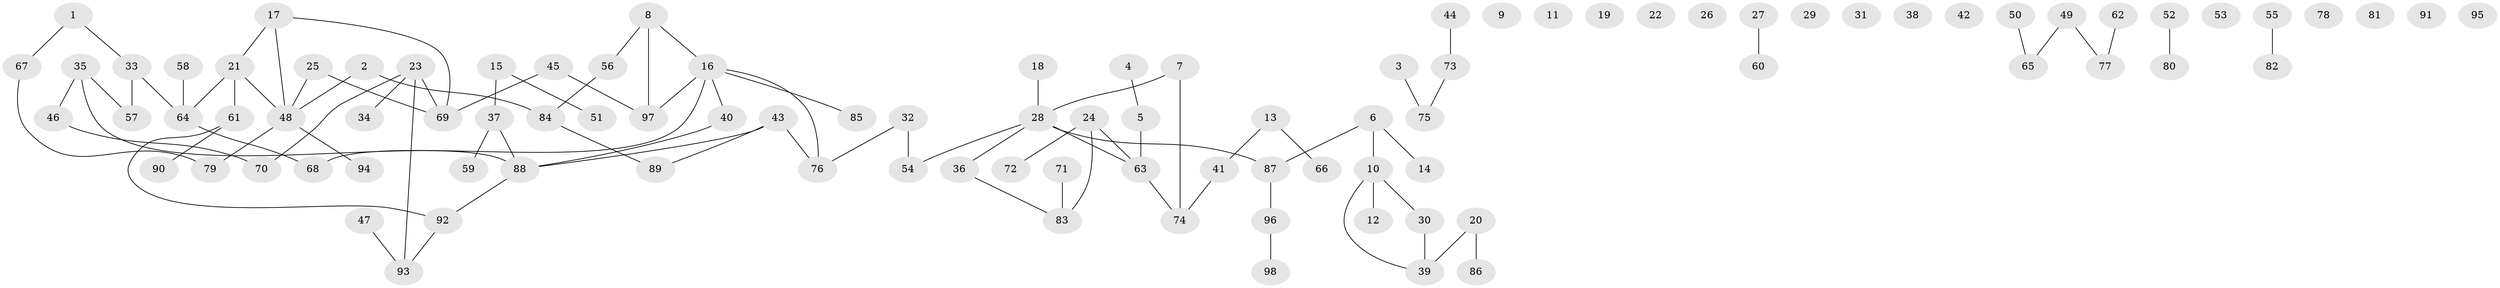 // coarse degree distribution, {3: 0.10294117647058823, 1: 0.3235294117647059, 4: 0.029411764705882353, 5: 0.014705882352941176, 6: 0.014705882352941176, 0: 0.20588235294117646, 2: 0.2647058823529412, 8: 0.014705882352941176, 7: 0.029411764705882353}
// Generated by graph-tools (version 1.1) at 2025/16/03/04/25 18:16:41]
// undirected, 98 vertices, 93 edges
graph export_dot {
graph [start="1"]
  node [color=gray90,style=filled];
  1;
  2;
  3;
  4;
  5;
  6;
  7;
  8;
  9;
  10;
  11;
  12;
  13;
  14;
  15;
  16;
  17;
  18;
  19;
  20;
  21;
  22;
  23;
  24;
  25;
  26;
  27;
  28;
  29;
  30;
  31;
  32;
  33;
  34;
  35;
  36;
  37;
  38;
  39;
  40;
  41;
  42;
  43;
  44;
  45;
  46;
  47;
  48;
  49;
  50;
  51;
  52;
  53;
  54;
  55;
  56;
  57;
  58;
  59;
  60;
  61;
  62;
  63;
  64;
  65;
  66;
  67;
  68;
  69;
  70;
  71;
  72;
  73;
  74;
  75;
  76;
  77;
  78;
  79;
  80;
  81;
  82;
  83;
  84;
  85;
  86;
  87;
  88;
  89;
  90;
  91;
  92;
  93;
  94;
  95;
  96;
  97;
  98;
  1 -- 33;
  1 -- 67;
  2 -- 48;
  2 -- 84;
  3 -- 75;
  4 -- 5;
  5 -- 63;
  6 -- 10;
  6 -- 14;
  6 -- 87;
  7 -- 28;
  7 -- 74;
  8 -- 16;
  8 -- 56;
  8 -- 97;
  10 -- 12;
  10 -- 30;
  10 -- 39;
  13 -- 41;
  13 -- 66;
  15 -- 37;
  15 -- 51;
  16 -- 40;
  16 -- 68;
  16 -- 76;
  16 -- 85;
  16 -- 97;
  17 -- 21;
  17 -- 48;
  17 -- 69;
  18 -- 28;
  20 -- 39;
  20 -- 86;
  21 -- 48;
  21 -- 61;
  21 -- 64;
  23 -- 34;
  23 -- 69;
  23 -- 70;
  23 -- 93;
  24 -- 63;
  24 -- 72;
  24 -- 83;
  25 -- 48;
  25 -- 69;
  27 -- 60;
  28 -- 36;
  28 -- 54;
  28 -- 63;
  28 -- 87;
  30 -- 39;
  32 -- 54;
  32 -- 76;
  33 -- 57;
  33 -- 64;
  35 -- 46;
  35 -- 57;
  35 -- 88;
  36 -- 83;
  37 -- 59;
  37 -- 88;
  40 -- 88;
  41 -- 74;
  43 -- 76;
  43 -- 88;
  43 -- 89;
  44 -- 73;
  45 -- 69;
  45 -- 97;
  46 -- 70;
  47 -- 93;
  48 -- 79;
  48 -- 94;
  49 -- 65;
  49 -- 77;
  50 -- 65;
  52 -- 80;
  55 -- 82;
  56 -- 84;
  58 -- 64;
  61 -- 90;
  61 -- 92;
  62 -- 77;
  63 -- 74;
  64 -- 68;
  67 -- 79;
  71 -- 83;
  73 -- 75;
  84 -- 89;
  87 -- 96;
  88 -- 92;
  92 -- 93;
  96 -- 98;
}
